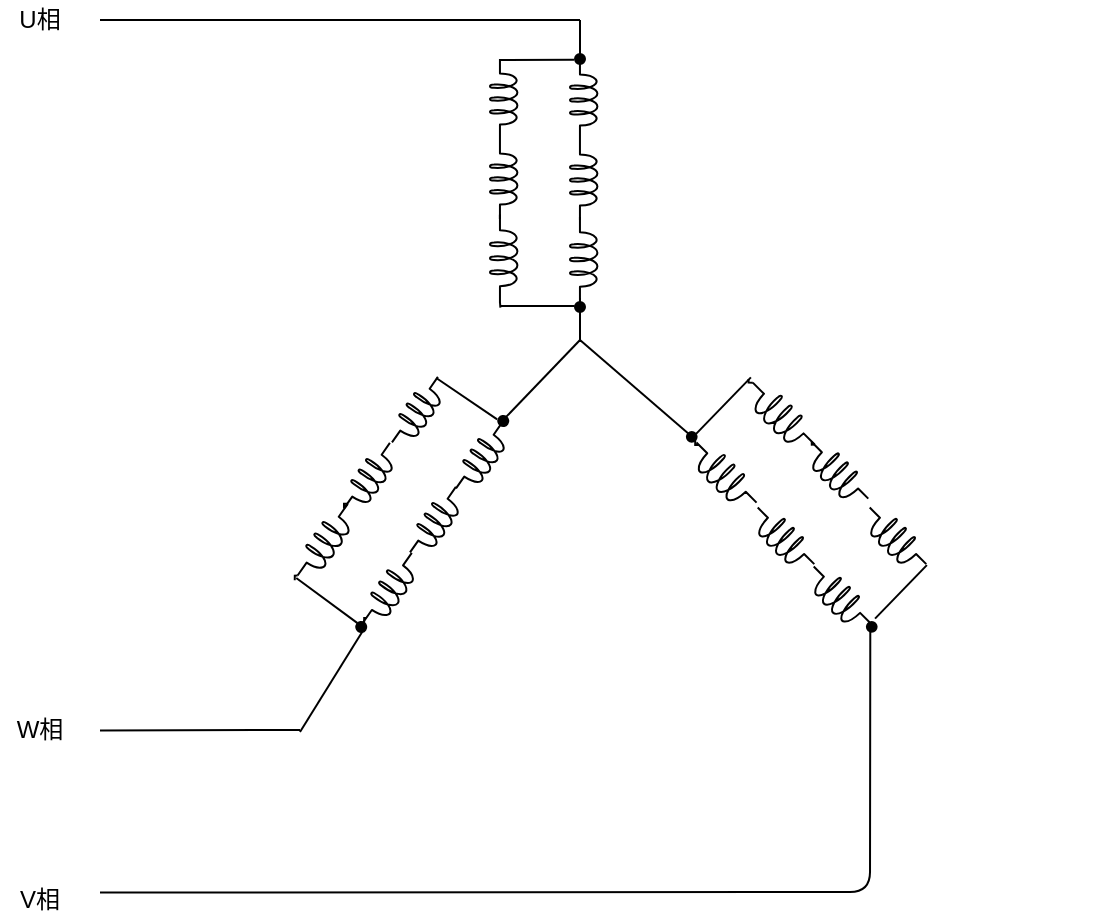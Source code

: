 <mxfile version="13.1.3">
    <diagram id="6hGFLwfOUW9BJ-s0fimq" name="Page-1">
        <mxGraphModel dx="830" dy="892" grid="1" gridSize="10" guides="1" tooltips="1" connect="1" arrows="1" fold="1" page="1" pageScale="1" pageWidth="690" pageHeight="980" math="0" shadow="0">
            <root>
                <mxCell id="0"/>
                <mxCell id="1" parent="0"/>
                <mxCell id="35" value="" style="endArrow=none;html=1;" parent="1" edge="1">
                    <mxGeometry width="50" height="50" relative="1" as="geometry">
                        <mxPoint x="200" y="20" as="sourcePoint"/>
                        <mxPoint x="440" y="20" as="targetPoint"/>
                    </mxGeometry>
                </mxCell>
                <mxCell id="36" value="" style="endArrow=none;html=1;" parent="1" edge="1">
                    <mxGeometry width="50" height="50" relative="1" as="geometry">
                        <mxPoint x="200" y="375.26" as="sourcePoint"/>
                        <mxPoint x="300" y="375" as="targetPoint"/>
                    </mxGeometry>
                </mxCell>
                <mxCell id="37" value="" style="endArrow=none;html=1;entryX=0;entryY=0.645;entryDx=0;entryDy=0;entryPerimeter=0;" parent="1" edge="1" target="218">
                    <mxGeometry width="50" height="50" relative="1" as="geometry">
                        <mxPoint x="200" y="456.26" as="sourcePoint"/>
                        <mxPoint x="580" y="376.26" as="targetPoint"/>
                        <Array as="points">
                            <mxPoint x="200" y="456.26"/>
                            <mxPoint x="585" y="456"/>
                        </Array>
                    </mxGeometry>
                </mxCell>
                <mxCell id="38" value="U相" style="text;html=1;strokeColor=none;fillColor=none;align=center;verticalAlign=middle;whiteSpace=wrap;rounded=0;" parent="1" vertex="1">
                    <mxGeometry x="150" y="10" width="40" height="20" as="geometry"/>
                </mxCell>
                <mxCell id="39" value="V相" style="text;html=1;strokeColor=none;fillColor=none;align=center;verticalAlign=middle;whiteSpace=wrap;rounded=0;" parent="1" vertex="1">
                    <mxGeometry x="150" y="450" width="40" height="20" as="geometry"/>
                </mxCell>
                <mxCell id="40" value="W相" style="text;html=1;strokeColor=none;fillColor=none;align=center;verticalAlign=middle;whiteSpace=wrap;rounded=0;" parent="1" vertex="1">
                    <mxGeometry x="150" y="365.01" width="40" height="20" as="geometry"/>
                </mxCell>
                <mxCell id="92" value="" style="group;rotation=105;" parent="1" vertex="1" connectable="0">
                    <mxGeometry x="505.44" y="176.53" width="133.5" height="208.48" as="geometry"/>
                </mxCell>
                <mxCell id="70" value="" style="group;rotation=105;" parent="92" vertex="1" connectable="0">
                    <mxGeometry x="40.0" y="53.836" width="133.5" height="138.928" as="geometry"/>
                </mxCell>
                <mxCell id="227" value="" style="group;rotation=135;" vertex="1" connectable="0" parent="92">
                    <mxGeometry x="21.0" y="15.633" width="54.001" height="140.806" as="geometry"/>
                </mxCell>
                <mxCell id="212" value="" style="group;rotation=135;" vertex="1" connectable="0" parent="227">
                    <mxGeometry width="54.001" height="140.806" as="geometry"/>
                </mxCell>
                <mxCell id="213" style="edgeStyle=orthogonalEdgeStyle;rounded=0;orthogonalLoop=1;jettySize=auto;html=1;entryX=0.5;entryY=0;entryDx=0;entryDy=0;startArrow=none;startFill=0;endArrow=none;endFill=0;" edge="1" parent="212" target="223">
                    <mxGeometry relative="1" as="geometry">
                        <mxPoint x="-27.0" y="40.386" as="sourcePoint"/>
                    </mxGeometry>
                </mxCell>
                <mxCell id="214" value="" style="pointerEvents=1;verticalLabelPosition=bottom;shadow=0;dashed=0;align=center;html=1;verticalAlign=top;shape=mxgraph.electrical.inductors.inductor_5;rotation=225;" vertex="1" parent="212">
                    <mxGeometry x="-36.0" y="48.027" width="42.5" height="15.281" as="geometry"/>
                </mxCell>
                <mxCell id="215" value="" style="group;rotation=135;" vertex="1" connectable="0" parent="212">
                    <mxGeometry x="17.0" y="42.569" width="54.0" height="90.596" as="geometry"/>
                </mxCell>
                <mxCell id="216" value="" style="pointerEvents=1;verticalLabelPosition=bottom;shadow=0;dashed=0;align=center;html=1;verticalAlign=top;shape=mxgraph.electrical.inductors.inductor_5;rotation=225;" vertex="1" parent="215">
                    <mxGeometry x="34.0" y="37.112" width="40.0" height="15.281" as="geometry"/>
                </mxCell>
                <mxCell id="217" value="" style="pointerEvents=1;verticalLabelPosition=bottom;shadow=0;dashed=0;align=center;html=1;verticalAlign=top;shape=mxgraph.electrical.inductors.inductor_5;rotation=225;" vertex="1" parent="215">
                    <mxGeometry x="5.0" y="4.366" width="40.0" height="15.281" as="geometry"/>
                </mxCell>
                <mxCell id="218" value="" style="pointerEvents=1;verticalLabelPosition=bottom;shadow=0;dashed=0;align=center;html=1;verticalAlign=top;shape=mxgraph.electrical.inductors.inductor_5;rotation=225;" vertex="1" parent="215">
                    <mxGeometry x="6.0" y="66.583" width="40.0" height="15.281" as="geometry"/>
                </mxCell>
                <mxCell id="219" value="" style="pointerEvents=1;verticalLabelPosition=bottom;shadow=0;dashed=0;align=center;html=1;verticalAlign=top;shape=mxgraph.electrical.inductors.inductor_5;rotation=225;" vertex="1" parent="215">
                    <mxGeometry x="-22.0" y="37.112" width="40.0" height="15.281" as="geometry"/>
                </mxCell>
                <mxCell id="220" value="" style="ellipse;whiteSpace=wrap;html=1;aspect=fixed;fillColor=#000000;strokeColor=#000000;rotation=135;" vertex="1" parent="215">
                    <mxGeometry x="40.0" y="86.23" width="4.871" height="4.871" as="geometry"/>
                </mxCell>
                <mxCell id="221" value="" style="endArrow=none;html=1;entryX=-0.003;entryY=0.857;entryDx=0;entryDy=0;entryPerimeter=0;" edge="1" parent="215" target="218">
                    <mxGeometry width="50" height="50" relative="1" as="geometry">
                        <mxPoint x="70.0" y="57.851" as="sourcePoint"/>
                        <mxPoint x="49.0" y="80.773" as="targetPoint"/>
                    </mxGeometry>
                </mxCell>
                <mxCell id="222" value="" style="pointerEvents=1;verticalLabelPosition=bottom;shadow=0;dashed=0;align=center;html=1;verticalAlign=top;shape=mxgraph.electrical.inductors.inductor_5;rotation=225;" vertex="1" parent="212">
                    <mxGeometry x="-8.0" y="18.556" width="43.75" height="15.281" as="geometry"/>
                </mxCell>
                <mxCell id="223" value="" style="ellipse;whiteSpace=wrap;html=1;aspect=fixed;fillColor=#000000;strokeColor=#000000;rotation=135;" vertex="1" parent="212">
                    <mxGeometry x="-33.0" y="33.837" width="4.871" height="4.871" as="geometry"/>
                </mxCell>
                <mxCell id="224" value="" style="endArrow=none;html=1;entryX=-0.03;entryY=0.4;entryDx=0;entryDy=0;entryPerimeter=0;" edge="1" parent="212" target="223">
                    <mxGeometry width="50" height="50" relative="1" as="geometry">
                        <mxPoint x="-1.0" y="6.549" as="sourcePoint"/>
                        <mxPoint x="-57.0" y="69.857" as="targetPoint"/>
                    </mxGeometry>
                </mxCell>
                <mxCell id="225" style="edgeStyle=orthogonalEdgeStyle;rounded=0;orthogonalLoop=1;jettySize=auto;html=1;exitX=0;exitY=0.645;exitDx=0;exitDy=0;exitPerimeter=0;entryX=1;entryY=0.645;entryDx=0;entryDy=0;entryPerimeter=0;startArrow=none;startFill=0;endArrow=none;endFill=0;" edge="1" parent="212" source="222" target="217">
                    <mxGeometry relative="1" as="geometry"/>
                </mxCell>
                <mxCell id="226" style="edgeStyle=orthogonalEdgeStyle;rounded=0;orthogonalLoop=1;jettySize=auto;html=1;exitX=1;exitY=0.645;exitDx=0;exitDy=0;exitPerimeter=0;entryX=1.064;entryY=0.629;entryDx=0;entryDy=0;entryPerimeter=0;startArrow=none;startFill=0;endArrow=none;endFill=0;" edge="1" parent="212" source="222" target="222">
                    <mxGeometry relative="1" as="geometry"/>
                </mxCell>
                <mxCell id="113" value="" style="endArrow=none;html=1;entryX=0.5;entryY=0;entryDx=0;entryDy=0;" parent="1" target="86" edge="1">
                    <mxGeometry width="50" height="50" relative="1" as="geometry">
                        <mxPoint x="440" y="20" as="sourcePoint"/>
                        <mxPoint x="490" y="49" as="targetPoint"/>
                    </mxGeometry>
                </mxCell>
                <mxCell id="122" value="" style="endArrow=none;html=1;entryX=1;entryY=1;entryDx=0;entryDy=0;" parent="1" target="240" edge="1">
                    <mxGeometry width="50" height="50" relative="1" as="geometry">
                        <mxPoint x="300" y="376" as="sourcePoint"/>
                        <mxPoint x="338.585" y="354.367" as="targetPoint"/>
                    </mxGeometry>
                </mxCell>
                <mxCell id="118" value="" style="endArrow=none;html=1;exitX=0.5;exitY=1;exitDx=0;exitDy=0;" parent="1" source="85" edge="1">
                    <mxGeometry width="50" height="50" relative="1" as="geometry">
                        <mxPoint x="440" y="171" as="sourcePoint"/>
                        <mxPoint x="440" y="181" as="targetPoint"/>
                    </mxGeometry>
                </mxCell>
                <mxCell id="196" value="" style="group" vertex="1" connectable="0" parent="1">
                    <mxGeometry x="395" y="37" width="54.0" height="129" as="geometry"/>
                </mxCell>
                <mxCell id="126" style="edgeStyle=orthogonalEdgeStyle;rounded=0;orthogonalLoop=1;jettySize=auto;html=1;entryX=0.5;entryY=0;entryDx=0;entryDy=0;startArrow=none;startFill=0;endArrow=none;endFill=0;" edge="1" parent="196" target="85">
                    <mxGeometry relative="1" as="geometry">
                        <mxPoint x="45" y="122" as="sourcePoint"/>
                    </mxGeometry>
                </mxCell>
                <mxCell id="8" value="" style="pointerEvents=1;verticalLabelPosition=bottom;shadow=0;dashed=0;align=center;html=1;verticalAlign=top;shape=mxgraph.electrical.inductors.inductor_5;rotation=90;" parent="196" vertex="1">
                    <mxGeometry x="25.75" y="95.75" width="42.5" height="14" as="geometry"/>
                </mxCell>
                <mxCell id="185" value="" style="group" vertex="1" connectable="0" parent="196">
                    <mxGeometry width="54" height="83" as="geometry"/>
                </mxCell>
                <mxCell id="2" value="" style="pointerEvents=1;verticalLabelPosition=bottom;shadow=0;dashed=0;align=center;html=1;verticalAlign=top;shape=mxgraph.electrical.inductors.inductor_5;rotation=90;" parent="185" vertex="1">
                    <mxGeometry x="-13" y="15.5" width="40" height="14" as="geometry"/>
                </mxCell>
                <mxCell id="5" value="" style="pointerEvents=1;verticalLabelPosition=bottom;shadow=0;dashed=0;align=center;html=1;verticalAlign=top;shape=mxgraph.electrical.inductors.inductor_5;rotation=90;" parent="185" vertex="1">
                    <mxGeometry x="-13" y="55.5" width="40" height="14" as="geometry"/>
                </mxCell>
                <mxCell id="6" value="" style="pointerEvents=1;verticalLabelPosition=bottom;shadow=0;dashed=0;align=center;html=1;verticalAlign=top;shape=mxgraph.electrical.inductors.inductor_5;rotation=90;" parent="185" vertex="1">
                    <mxGeometry x="27" y="16" width="40" height="14" as="geometry"/>
                </mxCell>
                <mxCell id="7" value="" style="pointerEvents=1;verticalLabelPosition=bottom;shadow=0;dashed=0;align=center;html=1;verticalAlign=top;shape=mxgraph.electrical.inductors.inductor_5;rotation=90;" parent="185" vertex="1">
                    <mxGeometry x="27" y="56" width="40" height="14" as="geometry"/>
                </mxCell>
                <mxCell id="86" value="" style="ellipse;whiteSpace=wrap;html=1;aspect=fixed;fillColor=#000000;strokeColor=#000000;" parent="185" vertex="1">
                    <mxGeometry x="42.5" width="5" height="5" as="geometry"/>
                </mxCell>
                <mxCell id="112" value="" style="endArrow=none;html=1;entryX=-0.003;entryY=0.857;entryDx=0;entryDy=0;entryPerimeter=0;" parent="185" target="6" edge="1">
                    <mxGeometry width="50" height="50" relative="1" as="geometry">
                        <mxPoint x="5.0" y="3" as="sourcePoint"/>
                        <mxPoint x="35" y="3" as="targetPoint"/>
                    </mxGeometry>
                </mxCell>
                <mxCell id="41" value="" style="pointerEvents=1;verticalLabelPosition=bottom;shadow=0;dashed=0;align=center;html=1;verticalAlign=top;shape=mxgraph.electrical.inductors.inductor_5;rotation=90;" parent="196" vertex="1">
                    <mxGeometry x="-14.87" y="95.12" width="43.75" height="14" as="geometry"/>
                </mxCell>
                <mxCell id="85" value="" style="ellipse;whiteSpace=wrap;html=1;aspect=fixed;fillColor=#000000;strokeColor=#000000;" parent="196" vertex="1">
                    <mxGeometry x="42.5" y="124" width="5" height="5" as="geometry"/>
                </mxCell>
                <mxCell id="89" value="" style="endArrow=none;html=1;entryX=-0.03;entryY=0.4;entryDx=0;entryDy=0;entryPerimeter=0;" parent="196" target="85" edge="1">
                    <mxGeometry width="50" height="50" relative="1" as="geometry">
                        <mxPoint x="5" y="126" as="sourcePoint"/>
                        <mxPoint x="84.97" y="124" as="targetPoint"/>
                    </mxGeometry>
                </mxCell>
                <mxCell id="127" style="edgeStyle=orthogonalEdgeStyle;rounded=0;orthogonalLoop=1;jettySize=auto;html=1;exitX=0;exitY=0.645;exitDx=0;exitDy=0;exitPerimeter=0;entryX=1;entryY=0.645;entryDx=0;entryDy=0;entryPerimeter=0;startArrow=none;startFill=0;endArrow=none;endFill=0;" edge="1" parent="196" source="41" target="5">
                    <mxGeometry relative="1" as="geometry"/>
                </mxCell>
                <mxCell id="131" style="edgeStyle=orthogonalEdgeStyle;rounded=0;orthogonalLoop=1;jettySize=auto;html=1;exitX=1;exitY=0.645;exitDx=0;exitDy=0;exitPerimeter=0;entryX=1.064;entryY=0.629;entryDx=0;entryDy=0;entryPerimeter=0;startArrow=none;startFill=0;endArrow=none;endFill=0;" edge="1" parent="196" source="41" target="41">
                    <mxGeometry relative="1" as="geometry"/>
                </mxCell>
                <mxCell id="228" value="" style="group;rotation=35;" vertex="1" connectable="0" parent="1">
                    <mxGeometry x="333.13" y="197" width="54.0" height="129" as="geometry"/>
                </mxCell>
                <mxCell id="229" value="" style="group;rotation=35;" vertex="1" connectable="0" parent="228">
                    <mxGeometry width="54.0" height="129" as="geometry"/>
                </mxCell>
                <mxCell id="230" style="edgeStyle=orthogonalEdgeStyle;rounded=0;orthogonalLoop=1;jettySize=auto;html=1;entryX=0.5;entryY=0;entryDx=0;entryDy=0;startArrow=none;startFill=0;endArrow=none;endFill=0;" edge="1" parent="229" target="240">
                    <mxGeometry relative="1" as="geometry">
                        <mxPoint y="122" as="sourcePoint"/>
                    </mxGeometry>
                </mxCell>
                <mxCell id="231" value="" style="pointerEvents=1;verticalLabelPosition=bottom;shadow=0;dashed=0;align=center;html=1;verticalAlign=top;shape=mxgraph.electrical.inductors.inductor_5;rotation=125;" vertex="1" parent="229">
                    <mxGeometry x="-9" y="101" width="42.5" height="14" as="geometry"/>
                </mxCell>
                <mxCell id="232" value="" style="group;rotation=35;" vertex="1" connectable="0" parent="229">
                    <mxGeometry x="13" y="4" width="54" height="83" as="geometry"/>
                </mxCell>
                <mxCell id="233" value="" style="pointerEvents=1;verticalLabelPosition=bottom;shadow=0;dashed=0;align=center;html=1;verticalAlign=top;shape=mxgraph.electrical.inductors.inductor_5;rotation=125;" vertex="1" parent="232">
                    <mxGeometry x="-7" y="8" width="40" height="14" as="geometry"/>
                </mxCell>
                <mxCell id="234" value="" style="pointerEvents=1;verticalLabelPosition=bottom;shadow=0;dashed=0;align=center;html=1;verticalAlign=top;shape=mxgraph.electrical.inductors.inductor_5;rotation=125;" vertex="1" parent="232">
                    <mxGeometry x="-31" y="41" width="40" height="14" as="geometry"/>
                </mxCell>
                <mxCell id="235" value="" style="pointerEvents=1;verticalLabelPosition=bottom;shadow=0;dashed=0;align=center;html=1;verticalAlign=top;shape=mxgraph.electrical.inductors.inductor_5;rotation=125;" vertex="1" parent="232">
                    <mxGeometry x="25" y="31" width="40" height="14" as="geometry"/>
                </mxCell>
                <mxCell id="236" value="" style="pointerEvents=1;verticalLabelPosition=bottom;shadow=0;dashed=0;align=center;html=1;verticalAlign=top;shape=mxgraph.electrical.inductors.inductor_5;rotation=125;" vertex="1" parent="232">
                    <mxGeometry x="2" y="63" width="40" height="14" as="geometry"/>
                </mxCell>
                <mxCell id="237" value="" style="ellipse;whiteSpace=wrap;html=1;aspect=fixed;fillColor=#000000;strokeColor=#000000;rotation=35;" vertex="1" parent="232">
                    <mxGeometry x="53" y="17" width="5" height="5" as="geometry"/>
                </mxCell>
                <mxCell id="238" value="" style="endArrow=none;html=1;entryX=-0.003;entryY=0.857;entryDx=0;entryDy=0;entryPerimeter=0;" edge="1" parent="232" target="235">
                    <mxGeometry width="50" height="50" relative="1" as="geometry">
                        <mxPoint x="22" y="-2" as="sourcePoint"/>
                        <mxPoint x="47" y="14" as="targetPoint"/>
                    </mxGeometry>
                </mxCell>
                <mxCell id="239" value="" style="pointerEvents=1;verticalLabelPosition=bottom;shadow=0;dashed=0;align=center;html=1;verticalAlign=top;shape=mxgraph.electrical.inductors.inductor_5;rotation=125;" vertex="1" parent="229">
                    <mxGeometry x="-42" y="77" width="43.75" height="14" as="geometry"/>
                </mxCell>
                <mxCell id="240" value="" style="ellipse;whiteSpace=wrap;html=1;aspect=fixed;fillColor=#000000;strokeColor=#000000;rotation=35;" vertex="1" parent="229">
                    <mxGeometry x="-5" y="124" width="5" height="5" as="geometry"/>
                </mxCell>
                <mxCell id="241" value="" style="endArrow=none;html=1;entryX=-0.03;entryY=0.4;entryDx=0;entryDy=0;entryPerimeter=0;" edge="1" parent="229" target="240">
                    <mxGeometry width="50" height="50" relative="1" as="geometry">
                        <mxPoint x="-35" y="102" as="sourcePoint"/>
                        <mxPoint x="32" y="147" as="targetPoint"/>
                    </mxGeometry>
                </mxCell>
                <mxCell id="242" style="edgeStyle=orthogonalEdgeStyle;rounded=0;orthogonalLoop=1;jettySize=auto;html=1;exitX=0;exitY=0.645;exitDx=0;exitDy=0;exitPerimeter=0;entryX=1;entryY=0.645;entryDx=0;entryDy=0;entryPerimeter=0;startArrow=none;startFill=0;endArrow=none;endFill=0;" edge="1" parent="229" source="239" target="234">
                    <mxGeometry relative="1" as="geometry"/>
                </mxCell>
                <mxCell id="243" style="edgeStyle=orthogonalEdgeStyle;rounded=0;orthogonalLoop=1;jettySize=auto;html=1;exitX=1;exitY=0.645;exitDx=0;exitDy=0;exitPerimeter=0;entryX=1.064;entryY=0.629;entryDx=0;entryDy=0;entryPerimeter=0;startArrow=none;startFill=0;endArrow=none;endFill=0;" edge="1" parent="229" source="239" target="239">
                    <mxGeometry relative="1" as="geometry"/>
                </mxCell>
                <mxCell id="245" value="" style="endArrow=none;html=1;exitX=0.5;exitY=0;exitDx=0;exitDy=0;" edge="1" parent="1" source="237">
                    <mxGeometry width="50" height="50" relative="1" as="geometry">
                        <mxPoint x="400" y="220" as="sourcePoint"/>
                        <mxPoint x="440" y="180" as="targetPoint"/>
                    </mxGeometry>
                </mxCell>
                <mxCell id="246" value="" style="endArrow=none;html=1;exitX=0.5;exitY=1;exitDx=0;exitDy=0;" edge="1" parent="1" source="223">
                    <mxGeometry width="50" height="50" relative="1" as="geometry">
                        <mxPoint x="410" y="230" as="sourcePoint"/>
                        <mxPoint x="440" y="180" as="targetPoint"/>
                    </mxGeometry>
                </mxCell>
            </root>
        </mxGraphModel>
    </diagram>
</mxfile>